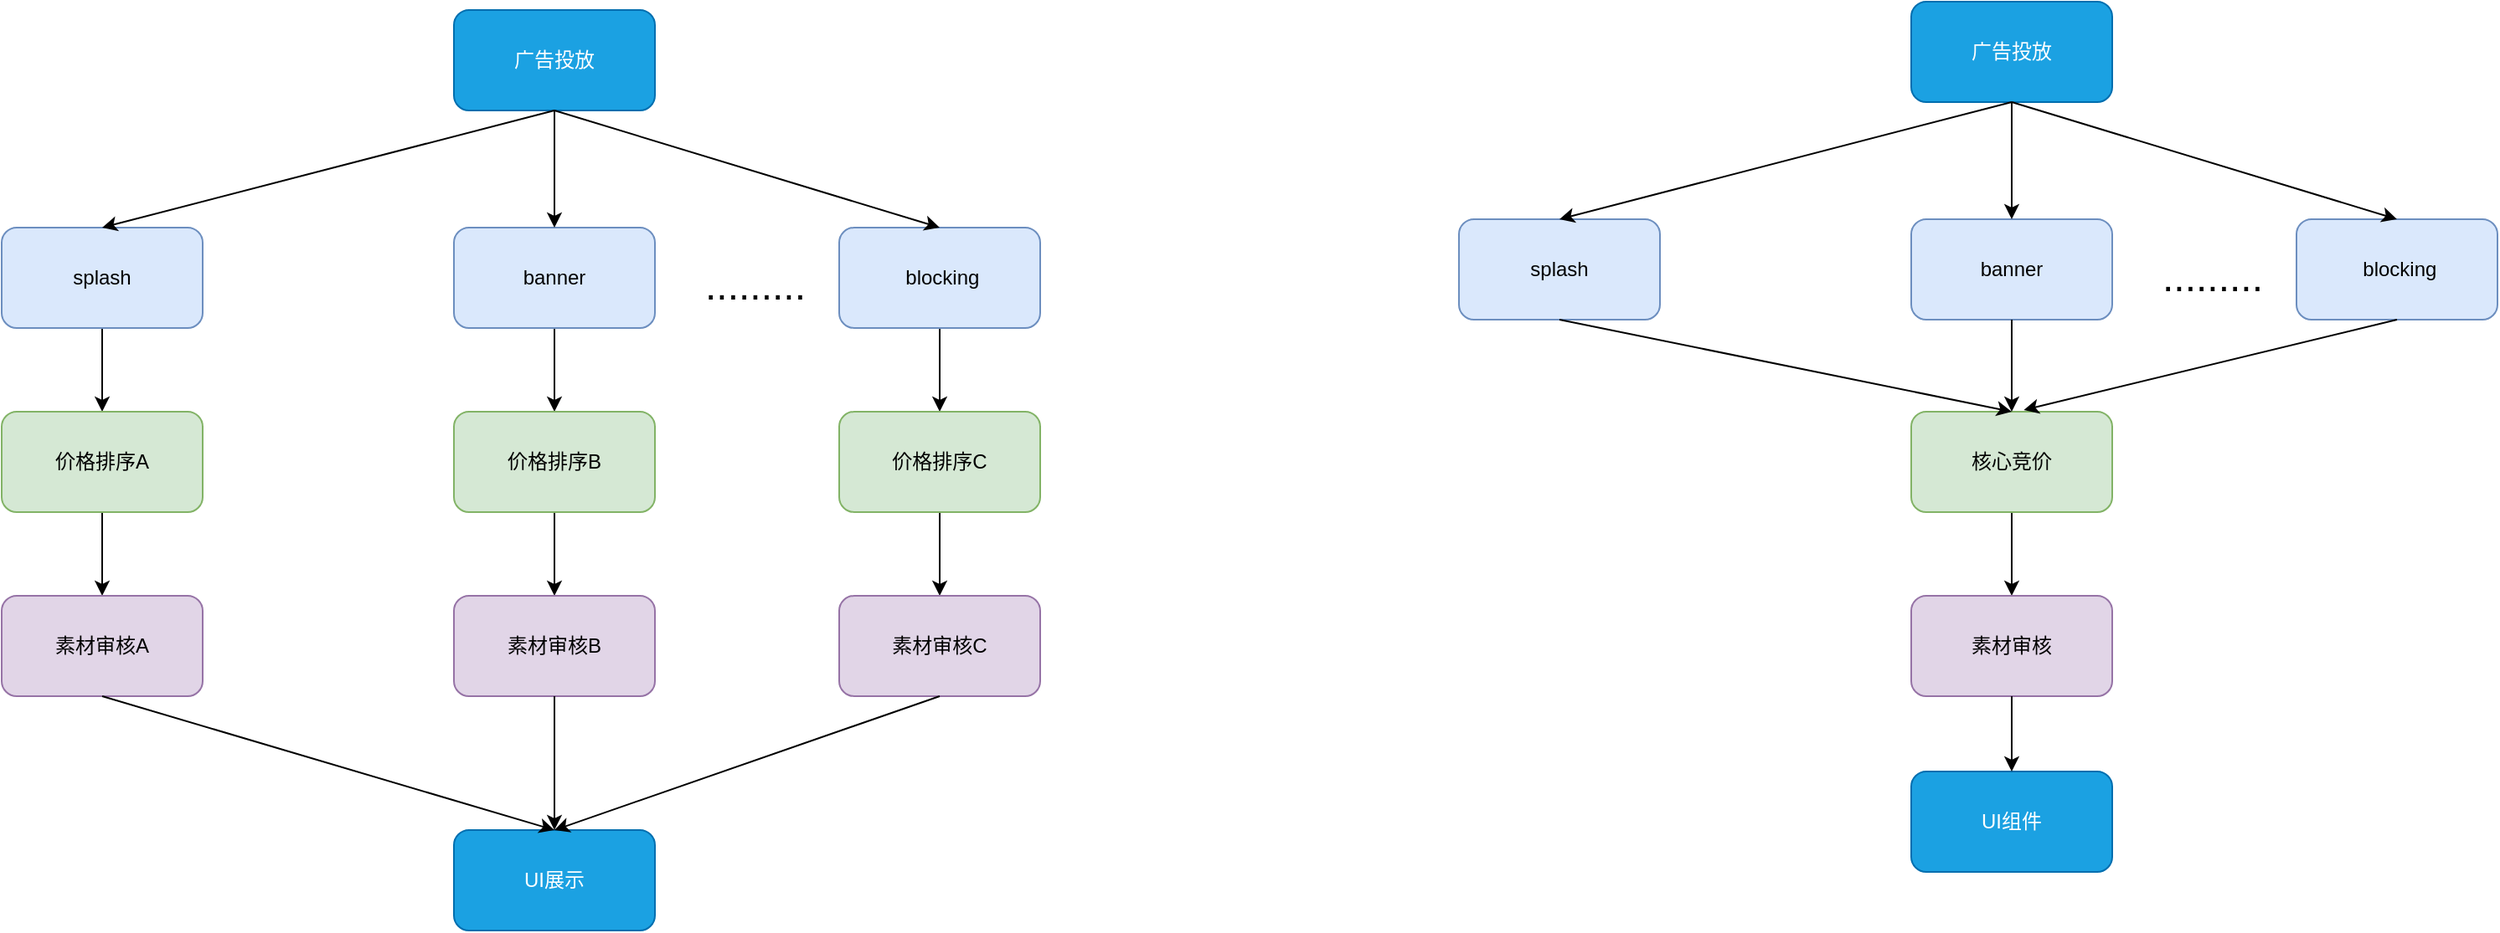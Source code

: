 <mxfile version="24.8.0">
  <diagram name="第 1 页" id="rA3CSkZyIX9aaA3WpsyF">
    <mxGraphModel dx="1139" dy="620" grid="1" gridSize="10" guides="1" tooltips="1" connect="1" arrows="1" fold="1" page="1" pageScale="1" pageWidth="827" pageHeight="1169" math="0" shadow="0">
      <root>
        <mxCell id="0" />
        <mxCell id="1" parent="0" />
        <mxCell id="4Tl61U_cerP0yscG39lJ-1" value="广告投放" style="rounded=1;whiteSpace=wrap;html=1;fillColor=#1ba1e2;fontColor=#ffffff;strokeColor=#006EAF;" vertex="1" parent="1">
          <mxGeometry x="340" y="100" width="120" height="60" as="geometry" />
        </mxCell>
        <mxCell id="4Tl61U_cerP0yscG39lJ-16" style="edgeStyle=orthogonalEdgeStyle;rounded=0;orthogonalLoop=1;jettySize=auto;html=1;entryX=0.5;entryY=0;entryDx=0;entryDy=0;" edge="1" parent="1" source="4Tl61U_cerP0yscG39lJ-2" target="4Tl61U_cerP0yscG39lJ-13">
          <mxGeometry relative="1" as="geometry" />
        </mxCell>
        <mxCell id="4Tl61U_cerP0yscG39lJ-2" value="splash" style="rounded=1;whiteSpace=wrap;html=1;fillColor=#dae8fc;strokeColor=#6c8ebf;" vertex="1" parent="1">
          <mxGeometry x="70" y="230" width="120" height="60" as="geometry" />
        </mxCell>
        <mxCell id="4Tl61U_cerP0yscG39lJ-17" value="" style="edgeStyle=orthogonalEdgeStyle;rounded=0;orthogonalLoop=1;jettySize=auto;html=1;" edge="1" parent="1" source="4Tl61U_cerP0yscG39lJ-4" target="4Tl61U_cerP0yscG39lJ-14">
          <mxGeometry relative="1" as="geometry" />
        </mxCell>
        <mxCell id="4Tl61U_cerP0yscG39lJ-4" value="banner" style="rounded=1;whiteSpace=wrap;html=1;fillColor=#dae8fc;strokeColor=#6c8ebf;" vertex="1" parent="1">
          <mxGeometry x="340" y="230" width="120" height="60" as="geometry" />
        </mxCell>
        <mxCell id="4Tl61U_cerP0yscG39lJ-18" value="" style="edgeStyle=orthogonalEdgeStyle;rounded=0;orthogonalLoop=1;jettySize=auto;html=1;" edge="1" parent="1" source="4Tl61U_cerP0yscG39lJ-6" target="4Tl61U_cerP0yscG39lJ-15">
          <mxGeometry relative="1" as="geometry" />
        </mxCell>
        <mxCell id="4Tl61U_cerP0yscG39lJ-6" value="&amp;nbsp;blocking" style="rounded=1;whiteSpace=wrap;html=1;fillColor=#dae8fc;strokeColor=#6c8ebf;" vertex="1" parent="1">
          <mxGeometry x="570" y="230" width="120" height="60" as="geometry" />
        </mxCell>
        <mxCell id="4Tl61U_cerP0yscG39lJ-9" value="" style="endArrow=classic;html=1;rounded=0;exitX=0.5;exitY=1;exitDx=0;exitDy=0;entryX=0.5;entryY=0;entryDx=0;entryDy=0;" edge="1" parent="1" source="4Tl61U_cerP0yscG39lJ-1" target="4Tl61U_cerP0yscG39lJ-2">
          <mxGeometry width="50" height="50" relative="1" as="geometry">
            <mxPoint x="260" y="400" as="sourcePoint" />
            <mxPoint x="310" y="350" as="targetPoint" />
          </mxGeometry>
        </mxCell>
        <mxCell id="4Tl61U_cerP0yscG39lJ-10" value="" style="endArrow=classic;html=1;rounded=0;exitX=0.5;exitY=1;exitDx=0;exitDy=0;" edge="1" parent="1" source="4Tl61U_cerP0yscG39lJ-1" target="4Tl61U_cerP0yscG39lJ-4">
          <mxGeometry width="50" height="50" relative="1" as="geometry">
            <mxPoint x="270" y="430" as="sourcePoint" />
            <mxPoint x="320" y="380" as="targetPoint" />
          </mxGeometry>
        </mxCell>
        <mxCell id="4Tl61U_cerP0yscG39lJ-11" value="" style="endArrow=classic;html=1;rounded=0;entryX=0.5;entryY=0;entryDx=0;entryDy=0;exitX=0.5;exitY=1;exitDx=0;exitDy=0;" edge="1" parent="1" source="4Tl61U_cerP0yscG39lJ-1" target="4Tl61U_cerP0yscG39lJ-6">
          <mxGeometry width="50" height="50" relative="1" as="geometry">
            <mxPoint x="250" y="460" as="sourcePoint" />
            <mxPoint x="300" y="410" as="targetPoint" />
          </mxGeometry>
        </mxCell>
        <mxCell id="4Tl61U_cerP0yscG39lJ-12" value="&lt;font style=&quot;font-size: 24px;&quot;&gt;.........&lt;/font&gt;" style="text;html=1;align=center;verticalAlign=middle;whiteSpace=wrap;rounded=0;" vertex="1" parent="1">
          <mxGeometry x="490" y="250" width="60" height="30" as="geometry" />
        </mxCell>
        <mxCell id="4Tl61U_cerP0yscG39lJ-22" value="" style="edgeStyle=orthogonalEdgeStyle;rounded=0;orthogonalLoop=1;jettySize=auto;html=1;" edge="1" parent="1" source="4Tl61U_cerP0yscG39lJ-13" target="4Tl61U_cerP0yscG39lJ-19">
          <mxGeometry relative="1" as="geometry" />
        </mxCell>
        <mxCell id="4Tl61U_cerP0yscG39lJ-13" value="价格排序A" style="rounded=1;whiteSpace=wrap;html=1;fillColor=#d5e8d4;strokeColor=#82b366;" vertex="1" parent="1">
          <mxGeometry x="70" y="340" width="120" height="60" as="geometry" />
        </mxCell>
        <mxCell id="4Tl61U_cerP0yscG39lJ-23" value="" style="edgeStyle=orthogonalEdgeStyle;rounded=0;orthogonalLoop=1;jettySize=auto;html=1;" edge="1" parent="1" source="4Tl61U_cerP0yscG39lJ-14" target="4Tl61U_cerP0yscG39lJ-20">
          <mxGeometry relative="1" as="geometry" />
        </mxCell>
        <mxCell id="4Tl61U_cerP0yscG39lJ-14" value="价格排序B" style="rounded=1;whiteSpace=wrap;html=1;fillColor=#d5e8d4;strokeColor=#82b366;" vertex="1" parent="1">
          <mxGeometry x="340" y="340" width="120" height="60" as="geometry" />
        </mxCell>
        <mxCell id="4Tl61U_cerP0yscG39lJ-24" value="" style="edgeStyle=orthogonalEdgeStyle;rounded=0;orthogonalLoop=1;jettySize=auto;html=1;" edge="1" parent="1" source="4Tl61U_cerP0yscG39lJ-15" target="4Tl61U_cerP0yscG39lJ-21">
          <mxGeometry relative="1" as="geometry" />
        </mxCell>
        <mxCell id="4Tl61U_cerP0yscG39lJ-15" value="价格排序C" style="rounded=1;whiteSpace=wrap;html=1;fillColor=#d5e8d4;strokeColor=#82b366;" vertex="1" parent="1">
          <mxGeometry x="570" y="340" width="120" height="60" as="geometry" />
        </mxCell>
        <mxCell id="4Tl61U_cerP0yscG39lJ-19" value="素材审核A" style="rounded=1;whiteSpace=wrap;html=1;fillColor=#e1d5e7;strokeColor=#9673a6;" vertex="1" parent="1">
          <mxGeometry x="70" y="450" width="120" height="60" as="geometry" />
        </mxCell>
        <mxCell id="4Tl61U_cerP0yscG39lJ-20" value="素材审核B" style="rounded=1;whiteSpace=wrap;html=1;fillColor=#e1d5e7;strokeColor=#9673a6;" vertex="1" parent="1">
          <mxGeometry x="340" y="450" width="120" height="60" as="geometry" />
        </mxCell>
        <mxCell id="4Tl61U_cerP0yscG39lJ-21" value="素材审核C" style="rounded=1;whiteSpace=wrap;html=1;fillColor=#e1d5e7;strokeColor=#9673a6;" vertex="1" parent="1">
          <mxGeometry x="570" y="450" width="120" height="60" as="geometry" />
        </mxCell>
        <mxCell id="4Tl61U_cerP0yscG39lJ-25" value="UI展示" style="rounded=1;whiteSpace=wrap;html=1;fillColor=#1ba1e2;strokeColor=#006EAF;fontColor=#ffffff;" vertex="1" parent="1">
          <mxGeometry x="340" y="590" width="120" height="60" as="geometry" />
        </mxCell>
        <mxCell id="4Tl61U_cerP0yscG39lJ-26" value="" style="endArrow=classic;html=1;rounded=0;exitX=0.5;exitY=1;exitDx=0;exitDy=0;entryX=0.5;entryY=0;entryDx=0;entryDy=0;" edge="1" parent="1" source="4Tl61U_cerP0yscG39lJ-19" target="4Tl61U_cerP0yscG39lJ-25">
          <mxGeometry width="50" height="50" relative="1" as="geometry">
            <mxPoint x="170" y="660" as="sourcePoint" />
            <mxPoint x="220" y="610" as="targetPoint" />
          </mxGeometry>
        </mxCell>
        <mxCell id="4Tl61U_cerP0yscG39lJ-27" value="" style="endArrow=classic;html=1;rounded=0;exitX=0.5;exitY=1;exitDx=0;exitDy=0;entryX=0.5;entryY=0;entryDx=0;entryDy=0;" edge="1" parent="1" source="4Tl61U_cerP0yscG39lJ-20" target="4Tl61U_cerP0yscG39lJ-25">
          <mxGeometry width="50" height="50" relative="1" as="geometry">
            <mxPoint x="180" y="670" as="sourcePoint" />
            <mxPoint x="230" y="620" as="targetPoint" />
          </mxGeometry>
        </mxCell>
        <mxCell id="4Tl61U_cerP0yscG39lJ-28" value="" style="endArrow=classic;html=1;rounded=0;exitX=0.5;exitY=1;exitDx=0;exitDy=0;entryX=0.5;entryY=0;entryDx=0;entryDy=0;" edge="1" parent="1" source="4Tl61U_cerP0yscG39lJ-21" target="4Tl61U_cerP0yscG39lJ-25">
          <mxGeometry width="50" height="50" relative="1" as="geometry">
            <mxPoint x="590" y="650" as="sourcePoint" />
            <mxPoint x="640" y="600" as="targetPoint" />
          </mxGeometry>
        </mxCell>
        <mxCell id="4Tl61U_cerP0yscG39lJ-29" value="广告投放" style="rounded=1;whiteSpace=wrap;html=1;fillColor=#1ba1e2;fontColor=#ffffff;strokeColor=#006EAF;" vertex="1" parent="1">
          <mxGeometry x="1210" y="95" width="120" height="60" as="geometry" />
        </mxCell>
        <mxCell id="4Tl61U_cerP0yscG39lJ-31" value="splash" style="rounded=1;whiteSpace=wrap;html=1;fillColor=#dae8fc;strokeColor=#6c8ebf;" vertex="1" parent="1">
          <mxGeometry x="940" y="225" width="120" height="60" as="geometry" />
        </mxCell>
        <mxCell id="4Tl61U_cerP0yscG39lJ-33" value="banner" style="rounded=1;whiteSpace=wrap;html=1;fillColor=#dae8fc;strokeColor=#6c8ebf;" vertex="1" parent="1">
          <mxGeometry x="1210" y="225" width="120" height="60" as="geometry" />
        </mxCell>
        <mxCell id="4Tl61U_cerP0yscG39lJ-35" value="&amp;nbsp;blocking" style="rounded=1;whiteSpace=wrap;html=1;fillColor=#dae8fc;strokeColor=#6c8ebf;" vertex="1" parent="1">
          <mxGeometry x="1440" y="225" width="120" height="60" as="geometry" />
        </mxCell>
        <mxCell id="4Tl61U_cerP0yscG39lJ-36" value="" style="endArrow=classic;html=1;rounded=0;exitX=0.5;exitY=1;exitDx=0;exitDy=0;entryX=0.5;entryY=0;entryDx=0;entryDy=0;" edge="1" parent="1" source="4Tl61U_cerP0yscG39lJ-29" target="4Tl61U_cerP0yscG39lJ-31">
          <mxGeometry width="50" height="50" relative="1" as="geometry">
            <mxPoint x="1130" y="395" as="sourcePoint" />
            <mxPoint x="1180" y="345" as="targetPoint" />
          </mxGeometry>
        </mxCell>
        <mxCell id="4Tl61U_cerP0yscG39lJ-37" value="" style="endArrow=classic;html=1;rounded=0;exitX=0.5;exitY=1;exitDx=0;exitDy=0;" edge="1" parent="1" source="4Tl61U_cerP0yscG39lJ-29" target="4Tl61U_cerP0yscG39lJ-33">
          <mxGeometry width="50" height="50" relative="1" as="geometry">
            <mxPoint x="1140" y="425" as="sourcePoint" />
            <mxPoint x="1190" y="375" as="targetPoint" />
          </mxGeometry>
        </mxCell>
        <mxCell id="4Tl61U_cerP0yscG39lJ-38" value="" style="endArrow=classic;html=1;rounded=0;entryX=0.5;entryY=0;entryDx=0;entryDy=0;exitX=0.5;exitY=1;exitDx=0;exitDy=0;" edge="1" parent="1" source="4Tl61U_cerP0yscG39lJ-29" target="4Tl61U_cerP0yscG39lJ-35">
          <mxGeometry width="50" height="50" relative="1" as="geometry">
            <mxPoint x="1120" y="455" as="sourcePoint" />
            <mxPoint x="1170" y="405" as="targetPoint" />
          </mxGeometry>
        </mxCell>
        <mxCell id="4Tl61U_cerP0yscG39lJ-39" value="&lt;font style=&quot;font-size: 24px;&quot;&gt;.........&lt;/font&gt;" style="text;html=1;align=center;verticalAlign=middle;whiteSpace=wrap;rounded=0;" vertex="1" parent="1">
          <mxGeometry x="1360" y="245" width="60" height="30" as="geometry" />
        </mxCell>
        <mxCell id="4Tl61U_cerP0yscG39lJ-42" value="" style="edgeStyle=orthogonalEdgeStyle;rounded=0;orthogonalLoop=1;jettySize=auto;html=1;" edge="1" parent="1" source="4Tl61U_cerP0yscG39lJ-43" target="4Tl61U_cerP0yscG39lJ-47">
          <mxGeometry relative="1" as="geometry" />
        </mxCell>
        <mxCell id="4Tl61U_cerP0yscG39lJ-43" value="核心竞价" style="rounded=1;whiteSpace=wrap;html=1;fillColor=#d5e8d4;strokeColor=#82b366;" vertex="1" parent="1">
          <mxGeometry x="1210" y="340" width="120" height="60" as="geometry" />
        </mxCell>
        <mxCell id="4Tl61U_cerP0yscG39lJ-47" value="素材审核" style="rounded=1;whiteSpace=wrap;html=1;fillColor=#e1d5e7;strokeColor=#9673a6;" vertex="1" parent="1">
          <mxGeometry x="1210" y="450" width="120" height="60" as="geometry" />
        </mxCell>
        <mxCell id="4Tl61U_cerP0yscG39lJ-49" value="UI组件" style="rounded=1;whiteSpace=wrap;html=1;fillColor=#1ba1e2;strokeColor=#006EAF;fontColor=#ffffff;" vertex="1" parent="1">
          <mxGeometry x="1210" y="555" width="120" height="60" as="geometry" />
        </mxCell>
        <mxCell id="4Tl61U_cerP0yscG39lJ-51" value="" style="endArrow=classic;html=1;rounded=0;exitX=0.5;exitY=1;exitDx=0;exitDy=0;entryX=0.5;entryY=0;entryDx=0;entryDy=0;" edge="1" parent="1" source="4Tl61U_cerP0yscG39lJ-47" target="4Tl61U_cerP0yscG39lJ-49">
          <mxGeometry width="50" height="50" relative="1" as="geometry">
            <mxPoint x="1050" y="665" as="sourcePoint" />
            <mxPoint x="1100" y="615" as="targetPoint" />
          </mxGeometry>
        </mxCell>
        <mxCell id="4Tl61U_cerP0yscG39lJ-53" value="" style="endArrow=classic;html=1;rounded=0;exitX=0.5;exitY=1;exitDx=0;exitDy=0;" edge="1" parent="1" source="4Tl61U_cerP0yscG39lJ-31">
          <mxGeometry width="50" height="50" relative="1" as="geometry">
            <mxPoint x="1090" y="370" as="sourcePoint" />
            <mxPoint x="1270" y="340" as="targetPoint" />
          </mxGeometry>
        </mxCell>
        <mxCell id="4Tl61U_cerP0yscG39lJ-54" value="" style="endArrow=classic;html=1;rounded=0;exitX=0.5;exitY=1;exitDx=0;exitDy=0;entryX=0.5;entryY=0;entryDx=0;entryDy=0;" edge="1" parent="1" source="4Tl61U_cerP0yscG39lJ-33" target="4Tl61U_cerP0yscG39lJ-43">
          <mxGeometry width="50" height="50" relative="1" as="geometry">
            <mxPoint x="1090" y="410" as="sourcePoint" />
            <mxPoint x="1270" y="350" as="targetPoint" />
          </mxGeometry>
        </mxCell>
        <mxCell id="4Tl61U_cerP0yscG39lJ-55" value="" style="endArrow=classic;html=1;rounded=0;exitX=0.5;exitY=1;exitDx=0;exitDy=0;entryX=0.56;entryY=-0.017;entryDx=0;entryDy=0;entryPerimeter=0;" edge="1" parent="1" source="4Tl61U_cerP0yscG39lJ-35" target="4Tl61U_cerP0yscG39lJ-43">
          <mxGeometry width="50" height="50" relative="1" as="geometry">
            <mxPoint x="1360" y="395" as="sourcePoint" />
            <mxPoint x="1410" y="345" as="targetPoint" />
          </mxGeometry>
        </mxCell>
      </root>
    </mxGraphModel>
  </diagram>
</mxfile>
